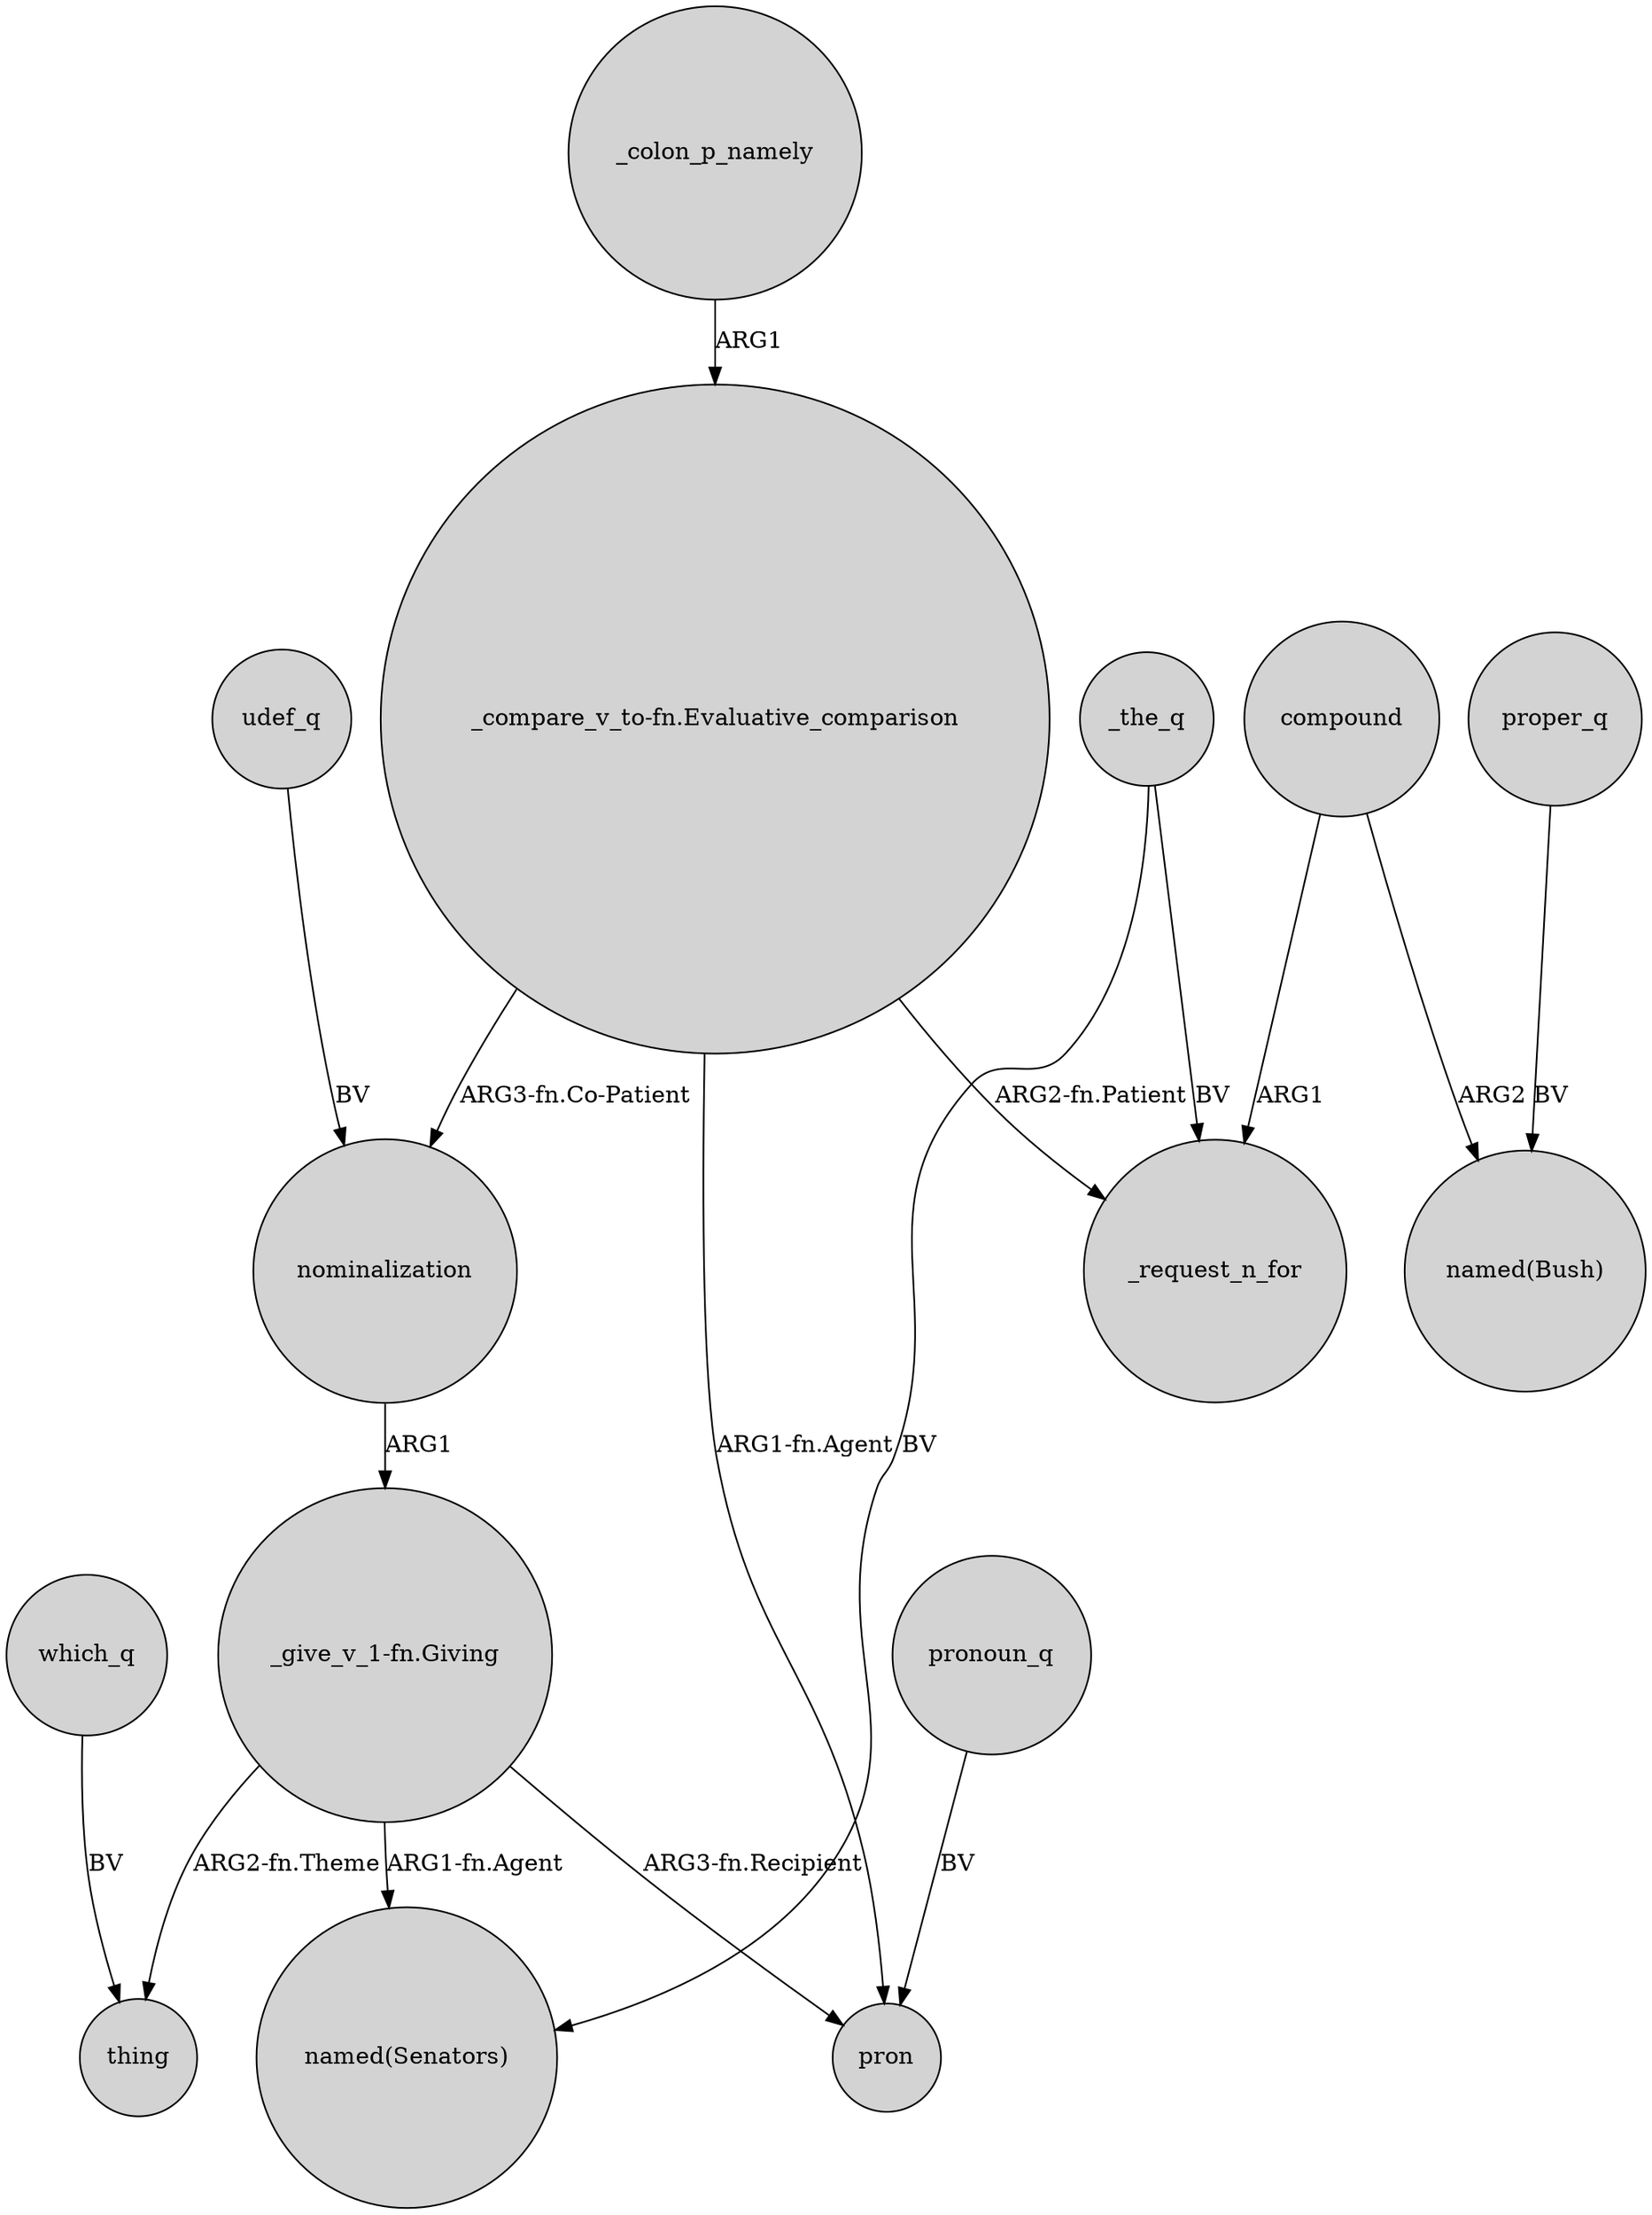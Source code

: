 digraph {
	node [shape=circle style=filled]
	compound -> _request_n_for [label=ARG1]
	_the_q -> _request_n_for [label=BV]
	"_give_v_1-fn.Giving" -> "named(Senators)" [label="ARG1-fn.Agent"]
	_the_q -> "named(Senators)" [label=BV]
	"_give_v_1-fn.Giving" -> thing [label="ARG2-fn.Theme"]
	_colon_p_namely -> "_compare_v_to-fn.Evaluative_comparison" [label=ARG1]
	"_give_v_1-fn.Giving" -> pron [label="ARG3-fn.Recipient"]
	"_compare_v_to-fn.Evaluative_comparison" -> pron [label="ARG1-fn.Agent"]
	compound -> "named(Bush)" [label=ARG2]
	proper_q -> "named(Bush)" [label=BV]
	"_compare_v_to-fn.Evaluative_comparison" -> nominalization [label="ARG3-fn.Co-Patient"]
	udef_q -> nominalization [label=BV]
	"_compare_v_to-fn.Evaluative_comparison" -> _request_n_for [label="ARG2-fn.Patient"]
	nominalization -> "_give_v_1-fn.Giving" [label=ARG1]
	which_q -> thing [label=BV]
	pronoun_q -> pron [label=BV]
}

